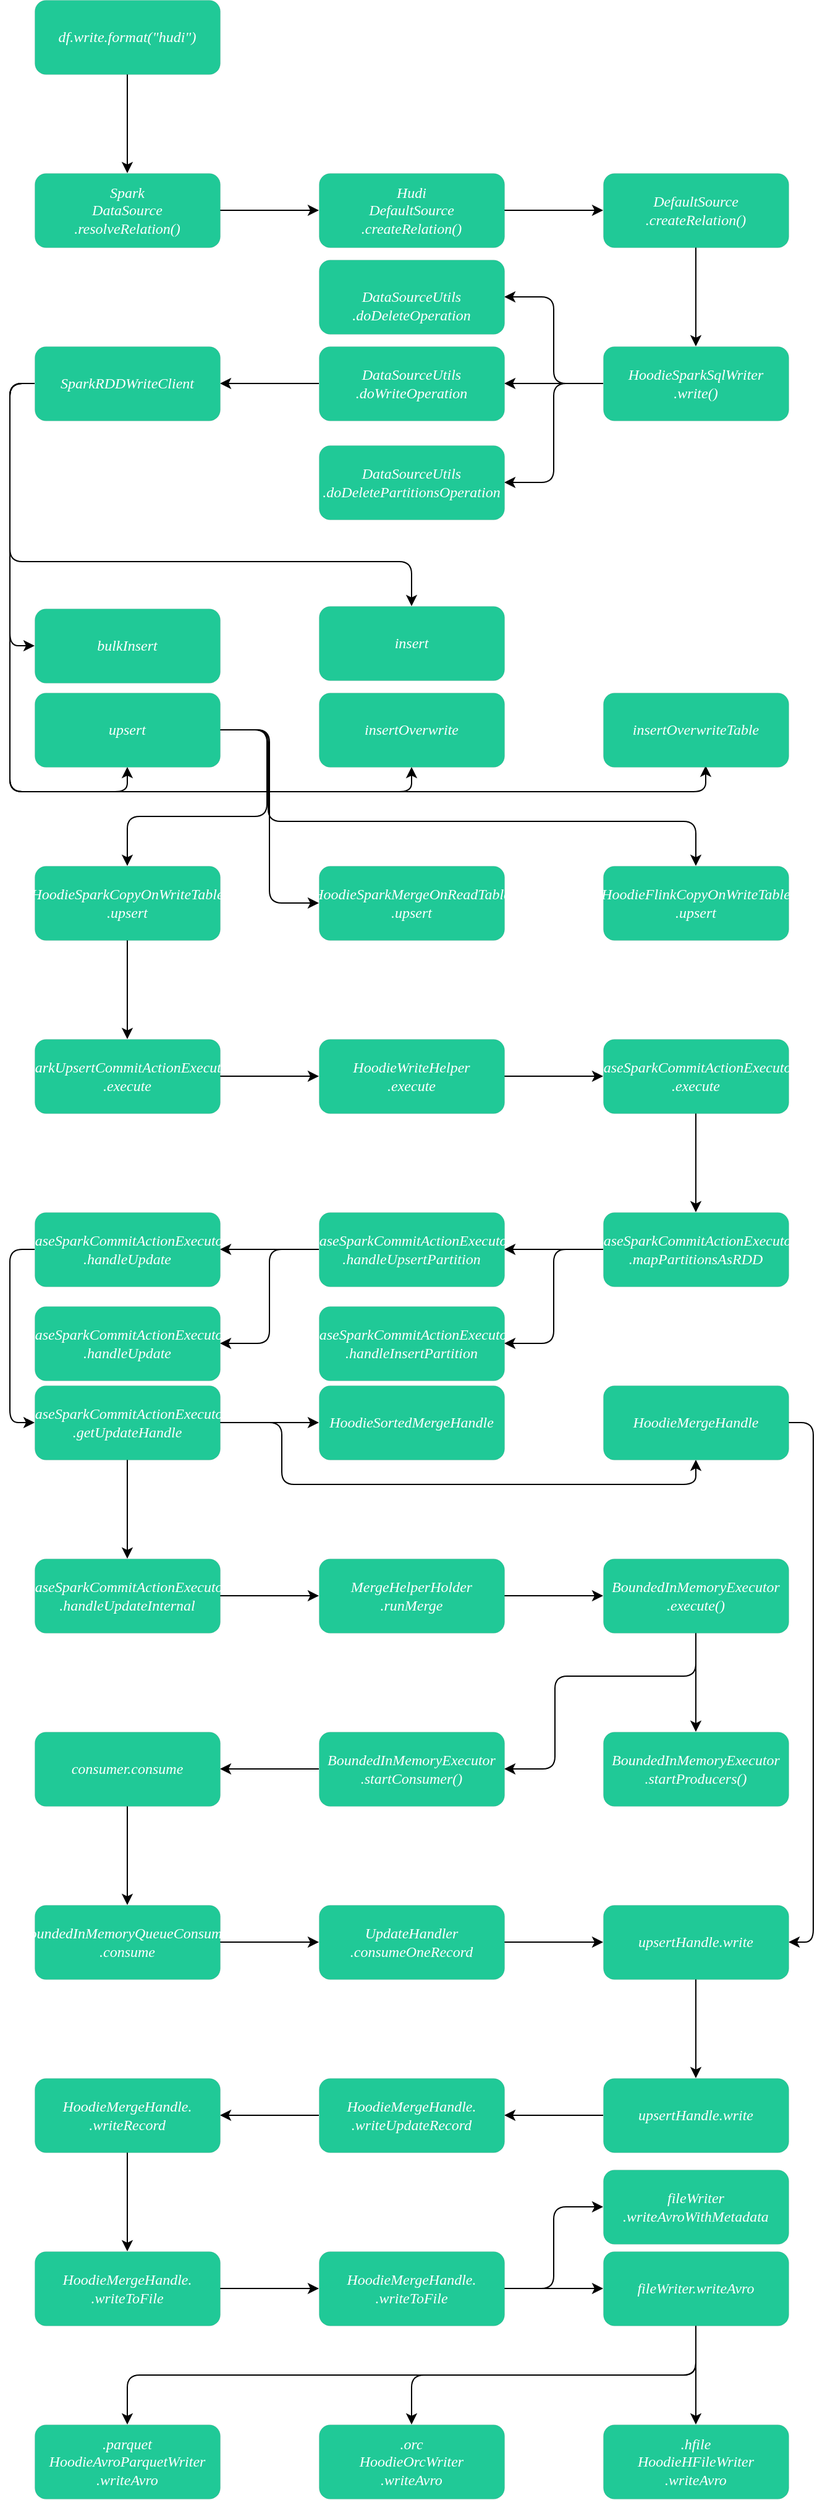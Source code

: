 <mxfile version="20.4.0" type="github">
  <diagram id="r_1KAD-j-phRz1HIpMgc" name="第 1 页">
    <mxGraphModel dx="1422" dy="1875" grid="0" gridSize="10" guides="1" tooltips="1" connect="1" arrows="1" fold="1" page="1" pageScale="1" pageWidth="827" pageHeight="1169" math="0" shadow="0">
      <root>
        <mxCell id="0" />
        <mxCell id="1" parent="0" />
        <mxCell id="S6ULCEjZMt_Agh5j2Gnt-5" value="" style="edgeStyle=orthogonalEdgeStyle;rounded=0;orthogonalLoop=1;jettySize=auto;html=1;fontFamily=Comic Sans MS;fontColor=#FFFFFF;" parent="1" source="S6ULCEjZMt_Agh5j2Gnt-1" target="S6ULCEjZMt_Agh5j2Gnt-4" edge="1">
          <mxGeometry relative="1" as="geometry" />
        </mxCell>
        <mxCell id="S6ULCEjZMt_Agh5j2Gnt-1" value="&lt;font face=&quot;Comic Sans MS&quot; color=&quot;#ffffff&quot;&gt;&lt;span style=&quot;&quot;&gt;Spark&lt;br&gt;DataSource&lt;br&gt;.resolveRelation()&lt;/span&gt;&lt;/font&gt;" style="rounded=1;whiteSpace=wrap;html=1;fillColor=#20C997;strokeWidth=0;align=center;horizontal=1;verticalAlign=middle;labelPosition=center;verticalLabelPosition=middle;fontStyle=2" parent="1" vertex="1">
          <mxGeometry x="180" y="-1020" width="150" height="60" as="geometry" />
        </mxCell>
        <mxCell id="S6ULCEjZMt_Agh5j2Gnt-7" value="" style="edgeStyle=orthogonalEdgeStyle;rounded=0;orthogonalLoop=1;jettySize=auto;html=1;fontFamily=Comic Sans MS;fontColor=#FFFFFF;" parent="1" source="S6ULCEjZMt_Agh5j2Gnt-4" target="S6ULCEjZMt_Agh5j2Gnt-6" edge="1">
          <mxGeometry relative="1" as="geometry" />
        </mxCell>
        <mxCell id="S6ULCEjZMt_Agh5j2Gnt-4" value="&lt;font face=&quot;Comic Sans MS&quot; color=&quot;#ffffff&quot;&gt;&lt;span style=&quot;&quot;&gt;Hudi&lt;br&gt;DefaultSource&lt;br&gt;.createRelation()&lt;/span&gt;&lt;/font&gt;" style="rounded=1;whiteSpace=wrap;html=1;fillColor=#20C997;strokeWidth=0;align=center;horizontal=1;verticalAlign=middle;labelPosition=center;verticalLabelPosition=middle;fontStyle=2" parent="1" vertex="1">
          <mxGeometry x="410" y="-1020" width="150" height="60" as="geometry" />
        </mxCell>
        <mxCell id="S6ULCEjZMt_Agh5j2Gnt-14" value="" style="edgeStyle=orthogonalEdgeStyle;rounded=0;orthogonalLoop=1;jettySize=auto;html=1;fontFamily=Comic Sans MS;fontColor=#FFFFFF;" parent="1" source="S6ULCEjZMt_Agh5j2Gnt-6" target="S6ULCEjZMt_Agh5j2Gnt-13" edge="1">
          <mxGeometry relative="1" as="geometry" />
        </mxCell>
        <mxCell id="S6ULCEjZMt_Agh5j2Gnt-6" value="&lt;font face=&quot;Comic Sans MS&quot; color=&quot;#ffffff&quot;&gt;&lt;span style=&quot;&quot;&gt;DefaultSource&lt;br&gt;.createRelation()&lt;/span&gt;&lt;/font&gt;" style="rounded=1;whiteSpace=wrap;html=1;fillColor=#20C997;strokeWidth=0;align=center;horizontal=1;verticalAlign=middle;labelPosition=center;verticalLabelPosition=middle;fontStyle=2" parent="1" vertex="1">
          <mxGeometry x="640" y="-1020" width="150" height="60" as="geometry" />
        </mxCell>
        <mxCell id="S6ULCEjZMt_Agh5j2Gnt-12" style="edgeStyle=orthogonalEdgeStyle;rounded=0;orthogonalLoop=1;jettySize=auto;html=1;exitX=0.5;exitY=1;exitDx=0;exitDy=0;fontFamily=Comic Sans MS;fontColor=#FFFFFF;" parent="1" source="S6ULCEjZMt_Agh5j2Gnt-10" target="S6ULCEjZMt_Agh5j2Gnt-1" edge="1">
          <mxGeometry relative="1" as="geometry" />
        </mxCell>
        <mxCell id="S6ULCEjZMt_Agh5j2Gnt-10" value="&lt;font face=&quot;Comic Sans MS&quot; color=&quot;#ffffff&quot;&gt;df.write.format(&quot;hudi&quot;)&lt;/font&gt;" style="rounded=1;whiteSpace=wrap;html=1;fillColor=#20C997;strokeWidth=0;align=center;horizontal=1;verticalAlign=middle;labelPosition=center;verticalLabelPosition=middle;fontStyle=2" parent="1" vertex="1">
          <mxGeometry x="180" y="-1160" width="150" height="60" as="geometry" />
        </mxCell>
        <mxCell id="S6ULCEjZMt_Agh5j2Gnt-16" value="" style="edgeStyle=orthogonalEdgeStyle;rounded=0;orthogonalLoop=1;jettySize=auto;html=1;fontFamily=Comic Sans MS;fontColor=#FFFFFF;" parent="1" source="S6ULCEjZMt_Agh5j2Gnt-13" target="S6ULCEjZMt_Agh5j2Gnt-15" edge="1">
          <mxGeometry relative="1" as="geometry" />
        </mxCell>
        <mxCell id="S6ULCEjZMt_Agh5j2Gnt-22" style="edgeStyle=orthogonalEdgeStyle;orthogonalLoop=1;jettySize=auto;html=1;exitX=0;exitY=0.5;exitDx=0;exitDy=0;entryX=1;entryY=0.5;entryDx=0;entryDy=0;fontFamily=Comic Sans MS;fontColor=#FFFFFF;rounded=1;" parent="1" source="S6ULCEjZMt_Agh5j2Gnt-13" target="S6ULCEjZMt_Agh5j2Gnt-19" edge="1">
          <mxGeometry relative="1" as="geometry" />
        </mxCell>
        <mxCell id="S6ULCEjZMt_Agh5j2Gnt-23" style="edgeStyle=orthogonalEdgeStyle;rounded=1;orthogonalLoop=1;jettySize=auto;html=1;exitX=0;exitY=0.5;exitDx=0;exitDy=0;entryX=1;entryY=0.5;entryDx=0;entryDy=0;fontFamily=Comic Sans MS;fontColor=#FFFFFF;" parent="1" source="S6ULCEjZMt_Agh5j2Gnt-13" target="S6ULCEjZMt_Agh5j2Gnt-21" edge="1">
          <mxGeometry relative="1" as="geometry" />
        </mxCell>
        <mxCell id="S6ULCEjZMt_Agh5j2Gnt-13" value="&lt;font face=&quot;Comic Sans MS&quot; color=&quot;#ffffff&quot;&gt;HoodieSparkSqlWriter&lt;br&gt;.write()&lt;/font&gt;" style="rounded=1;whiteSpace=wrap;html=1;fillColor=#20C997;strokeWidth=0;align=center;horizontal=1;verticalAlign=middle;labelPosition=center;verticalLabelPosition=middle;fontStyle=2" parent="1" vertex="1">
          <mxGeometry x="640" y="-880" width="150" height="60" as="geometry" />
        </mxCell>
        <mxCell id="S6ULCEjZMt_Agh5j2Gnt-18" value="" style="edgeStyle=orthogonalEdgeStyle;rounded=0;orthogonalLoop=1;jettySize=auto;html=1;fontFamily=Comic Sans MS;fontColor=#FFFFFF;" parent="1" source="S6ULCEjZMt_Agh5j2Gnt-15" target="S6ULCEjZMt_Agh5j2Gnt-17" edge="1">
          <mxGeometry relative="1" as="geometry" />
        </mxCell>
        <mxCell id="S6ULCEjZMt_Agh5j2Gnt-15" value="&lt;font face=&quot;Comic Sans MS&quot; color=&quot;#ffffff&quot;&gt;DataSourceUtils&lt;br&gt;.doWriteOperation&lt;/font&gt;" style="rounded=1;whiteSpace=wrap;html=1;fillColor=#20C997;strokeWidth=0;align=center;horizontal=1;verticalAlign=middle;labelPosition=center;verticalLabelPosition=middle;fontStyle=2" parent="1" vertex="1">
          <mxGeometry x="410" y="-880" width="150" height="60" as="geometry" />
        </mxCell>
        <mxCell id="S6ULCEjZMt_Agh5j2Gnt-38" style="edgeStyle=orthogonalEdgeStyle;rounded=1;orthogonalLoop=1;jettySize=auto;html=1;exitX=0;exitY=0.5;exitDx=0;exitDy=0;entryX=0.5;entryY=1;entryDx=0;entryDy=0;fontFamily=Comic Sans MS;fontColor=#FFFFFF;" parent="1" source="S6ULCEjZMt_Agh5j2Gnt-17" target="S6ULCEjZMt_Agh5j2Gnt-33" edge="1">
          <mxGeometry relative="1" as="geometry" />
        </mxCell>
        <mxCell id="S6ULCEjZMt_Agh5j2Gnt-44" style="edgeStyle=orthogonalEdgeStyle;rounded=1;orthogonalLoop=1;jettySize=auto;html=1;exitX=0;exitY=0.5;exitDx=0;exitDy=0;entryX=0.553;entryY=0.983;entryDx=0;entryDy=0;entryPerimeter=0;fontFamily=Comic Sans MS;fontColor=#FFFFFF;" parent="1" source="S6ULCEjZMt_Agh5j2Gnt-17" target="S6ULCEjZMt_Agh5j2Gnt-35" edge="1">
          <mxGeometry relative="1" as="geometry" />
        </mxCell>
        <mxCell id="S6ULCEjZMt_Agh5j2Gnt-45" style="edgeStyle=orthogonalEdgeStyle;rounded=1;orthogonalLoop=1;jettySize=auto;html=1;exitX=0;exitY=0.5;exitDx=0;exitDy=0;entryX=0.5;entryY=1;entryDx=0;entryDy=0;fontFamily=Comic Sans MS;fontColor=#FFFFFF;" parent="1" source="S6ULCEjZMt_Agh5j2Gnt-17" target="S6ULCEjZMt_Agh5j2Gnt-26" edge="1">
          <mxGeometry relative="1" as="geometry" />
        </mxCell>
        <mxCell id="S6ULCEjZMt_Agh5j2Gnt-46" style="edgeStyle=orthogonalEdgeStyle;rounded=1;orthogonalLoop=1;jettySize=auto;html=1;exitX=0;exitY=0.5;exitDx=0;exitDy=0;entryX=0;entryY=0.5;entryDx=0;entryDy=0;fontFamily=Comic Sans MS;fontColor=#FFFFFF;" parent="1" source="S6ULCEjZMt_Agh5j2Gnt-17" target="S6ULCEjZMt_Agh5j2Gnt-24" edge="1">
          <mxGeometry relative="1" as="geometry" />
        </mxCell>
        <mxCell id="S6ULCEjZMt_Agh5j2Gnt-48" style="edgeStyle=orthogonalEdgeStyle;rounded=1;orthogonalLoop=1;jettySize=auto;html=1;exitX=0;exitY=0.5;exitDx=0;exitDy=0;entryX=0.5;entryY=0;entryDx=0;entryDy=0;fontFamily=Comic Sans MS;fontColor=#FFFFFF;" parent="1" source="S6ULCEjZMt_Agh5j2Gnt-17" target="S6ULCEjZMt_Agh5j2Gnt-40" edge="1">
          <mxGeometry relative="1" as="geometry">
            <Array as="points">
              <mxPoint x="160" y="-850" />
              <mxPoint x="160" y="-706" />
              <mxPoint x="485" y="-706" />
            </Array>
          </mxGeometry>
        </mxCell>
        <mxCell id="S6ULCEjZMt_Agh5j2Gnt-17" value="&lt;font face=&quot;Comic Sans MS&quot; color=&quot;#ffffff&quot;&gt;SparkRDDWriteClient&lt;br&gt;&lt;/font&gt;" style="rounded=1;whiteSpace=wrap;html=1;fillColor=#20C997;strokeWidth=0;align=center;horizontal=1;verticalAlign=middle;labelPosition=center;verticalLabelPosition=middle;fontStyle=2" parent="1" vertex="1">
          <mxGeometry x="180" y="-880" width="150" height="60" as="geometry" />
        </mxCell>
        <mxCell id="S6ULCEjZMt_Agh5j2Gnt-19" value="&lt;font face=&quot;Comic Sans MS&quot; color=&quot;#ffffff&quot;&gt;DataSourceUtils&lt;br&gt;.doDeletePartitionsOperation&lt;/font&gt;" style="rounded=1;whiteSpace=wrap;html=1;fillColor=#20C997;strokeWidth=0;align=center;horizontal=1;verticalAlign=middle;labelPosition=center;verticalLabelPosition=middle;fontStyle=2" parent="1" vertex="1">
          <mxGeometry x="410" y="-800" width="150" height="60" as="geometry" />
        </mxCell>
        <mxCell id="S6ULCEjZMt_Agh5j2Gnt-21" value="&lt;font face=&quot;Comic Sans MS&quot; color=&quot;#ffffff&quot;&gt;&lt;br&gt;DataSourceUtils&lt;br&gt;.doDeleteOperation&lt;br&gt;&lt;/font&gt;" style="rounded=1;whiteSpace=wrap;html=1;fillColor=#20C997;strokeWidth=0;align=center;horizontal=1;verticalAlign=middle;labelPosition=center;verticalLabelPosition=middle;fontStyle=2" parent="1" vertex="1">
          <mxGeometry x="410" y="-950" width="150" height="60" as="geometry" />
        </mxCell>
        <mxCell id="S6ULCEjZMt_Agh5j2Gnt-24" value="&lt;font face=&quot;Comic Sans MS&quot; color=&quot;#ffffff&quot;&gt;bulkInsert&lt;/font&gt;" style="rounded=1;whiteSpace=wrap;html=1;fillColor=#20C997;strokeWidth=0;align=center;horizontal=1;verticalAlign=middle;labelPosition=center;verticalLabelPosition=middle;fontStyle=2" parent="1" vertex="1">
          <mxGeometry x="180" y="-668" width="150" height="60" as="geometry" />
        </mxCell>
        <mxCell id="S6ULCEjZMt_Agh5j2Gnt-51" style="edgeStyle=orthogonalEdgeStyle;rounded=1;orthogonalLoop=1;jettySize=auto;html=1;exitX=1;exitY=0.5;exitDx=0;exitDy=0;entryX=0.5;entryY=0;entryDx=0;entryDy=0;fontFamily=Comic Sans MS;fontColor=#FFFFFF;" parent="1" source="S6ULCEjZMt_Agh5j2Gnt-26" target="S6ULCEjZMt_Agh5j2Gnt-49" edge="1">
          <mxGeometry relative="1" as="geometry">
            <Array as="points">
              <mxPoint x="368" y="-570" />
              <mxPoint x="368" y="-500" />
              <mxPoint x="255" y="-500" />
            </Array>
          </mxGeometry>
        </mxCell>
        <mxCell id="S6ULCEjZMt_Agh5j2Gnt-54" style="edgeStyle=orthogonalEdgeStyle;rounded=1;orthogonalLoop=1;jettySize=auto;html=1;exitX=1;exitY=0.5;exitDx=0;exitDy=0;entryX=0;entryY=0.5;entryDx=0;entryDy=0;fontFamily=Comic Sans MS;fontColor=#FFFFFF;" parent="1" source="S6ULCEjZMt_Agh5j2Gnt-26" target="S6ULCEjZMt_Agh5j2Gnt-52" edge="1">
          <mxGeometry relative="1" as="geometry">
            <Array as="points">
              <mxPoint x="370" y="-570" />
              <mxPoint x="370" y="-430" />
            </Array>
          </mxGeometry>
        </mxCell>
        <mxCell id="S6ULCEjZMt_Agh5j2Gnt-57" style="orthogonalLoop=1;jettySize=auto;html=1;exitX=1;exitY=0.5;exitDx=0;exitDy=0;entryX=0.5;entryY=0;entryDx=0;entryDy=0;fontFamily=Comic Sans MS;fontColor=#FFFFFF;rounded=1;edgeStyle=orthogonalEdgeStyle;" parent="1" source="S6ULCEjZMt_Agh5j2Gnt-26" target="S6ULCEjZMt_Agh5j2Gnt-55" edge="1">
          <mxGeometry relative="1" as="geometry">
            <Array as="points">
              <mxPoint x="369" y="-570" />
              <mxPoint x="369" y="-496" />
              <mxPoint x="715" y="-496" />
            </Array>
          </mxGeometry>
        </mxCell>
        <mxCell id="S6ULCEjZMt_Agh5j2Gnt-26" value="&lt;font face=&quot;Comic Sans MS&quot; color=&quot;#ffffff&quot;&gt;upsert&lt;/font&gt;" style="rounded=1;whiteSpace=wrap;html=1;fillColor=#20C997;strokeWidth=0;align=center;horizontal=1;verticalAlign=middle;labelPosition=center;verticalLabelPosition=middle;fontStyle=2" parent="1" vertex="1">
          <mxGeometry x="180" y="-600" width="150" height="60" as="geometry" />
        </mxCell>
        <mxCell id="S6ULCEjZMt_Agh5j2Gnt-33" value="&lt;font face=&quot;Comic Sans MS&quot; color=&quot;#ffffff&quot;&gt;insertOverwrite&lt;/font&gt;" style="rounded=1;whiteSpace=wrap;html=1;fillColor=#20C997;strokeWidth=0;align=center;horizontal=1;verticalAlign=middle;labelPosition=center;verticalLabelPosition=middle;fontStyle=2" parent="1" vertex="1">
          <mxGeometry x="410" y="-600" width="150" height="60" as="geometry" />
        </mxCell>
        <mxCell id="S6ULCEjZMt_Agh5j2Gnt-35" value="&lt;font face=&quot;Comic Sans MS&quot; color=&quot;#ffffff&quot;&gt;insertOverwriteTable&lt;/font&gt;" style="rounded=1;whiteSpace=wrap;html=1;fillColor=#20C997;strokeWidth=0;align=center;horizontal=1;verticalAlign=middle;labelPosition=center;verticalLabelPosition=middle;fontStyle=2" parent="1" vertex="1">
          <mxGeometry x="640" y="-600" width="150" height="60" as="geometry" />
        </mxCell>
        <mxCell id="S6ULCEjZMt_Agh5j2Gnt-40" value="&lt;font face=&quot;Comic Sans MS&quot; color=&quot;#ffffff&quot;&gt;insert&lt;/font&gt;" style="rounded=1;whiteSpace=wrap;html=1;fillColor=#20C997;strokeWidth=0;align=center;horizontal=1;verticalAlign=middle;labelPosition=center;verticalLabelPosition=middle;fontStyle=2" parent="1" vertex="1">
          <mxGeometry x="410" y="-670" width="150" height="60" as="geometry" />
        </mxCell>
        <mxCell id="S6ULCEjZMt_Agh5j2Gnt-59" value="" style="edgeStyle=orthogonalEdgeStyle;rounded=1;orthogonalLoop=1;jettySize=auto;html=1;fontFamily=Comic Sans MS;fontColor=#FFFFFF;" parent="1" source="S6ULCEjZMt_Agh5j2Gnt-49" target="S6ULCEjZMt_Agh5j2Gnt-58" edge="1">
          <mxGeometry relative="1" as="geometry" />
        </mxCell>
        <mxCell id="S6ULCEjZMt_Agh5j2Gnt-49" value="&lt;font face=&quot;Comic Sans MS&quot; color=&quot;#ffffff&quot;&gt;HoodieSparkCopyOnWriteTable&lt;br&gt;.upsert&lt;/font&gt;" style="rounded=1;whiteSpace=wrap;html=1;fillColor=#20C997;strokeWidth=0;align=center;horizontal=1;verticalAlign=middle;labelPosition=center;verticalLabelPosition=middle;fontStyle=2" parent="1" vertex="1">
          <mxGeometry x="180" y="-460" width="150" height="60" as="geometry" />
        </mxCell>
        <mxCell id="S6ULCEjZMt_Agh5j2Gnt-52" value="&lt;font face=&quot;Comic Sans MS&quot; color=&quot;#ffffff&quot;&gt;HoodieSparkMergeOnReadTable&lt;br&gt;.upsert&lt;/font&gt;" style="rounded=1;whiteSpace=wrap;html=1;fillColor=#20C997;strokeWidth=0;align=center;horizontal=1;verticalAlign=middle;labelPosition=center;verticalLabelPosition=middle;fontStyle=2" parent="1" vertex="1">
          <mxGeometry x="410" y="-460" width="150" height="60" as="geometry" />
        </mxCell>
        <mxCell id="S6ULCEjZMt_Agh5j2Gnt-55" value="&lt;font face=&quot;Comic Sans MS&quot; color=&quot;#ffffff&quot;&gt;HoodieFlinkCopyOnWriteTable&lt;br&gt;.upsert&lt;/font&gt;" style="rounded=1;whiteSpace=wrap;html=1;fillColor=#20C997;strokeWidth=0;align=center;horizontal=1;verticalAlign=middle;labelPosition=center;verticalLabelPosition=middle;fontStyle=2" parent="1" vertex="1">
          <mxGeometry x="640" y="-460" width="150" height="60" as="geometry" />
        </mxCell>
        <mxCell id="S6ULCEjZMt_Agh5j2Gnt-61" value="" style="edgeStyle=orthogonalEdgeStyle;rounded=1;orthogonalLoop=1;jettySize=auto;html=1;fontFamily=Comic Sans MS;fontColor=#FFFFFF;" parent="1" source="S6ULCEjZMt_Agh5j2Gnt-58" target="S6ULCEjZMt_Agh5j2Gnt-60" edge="1">
          <mxGeometry relative="1" as="geometry" />
        </mxCell>
        <mxCell id="S6ULCEjZMt_Agh5j2Gnt-58" value="&lt;font face=&quot;Comic Sans MS&quot; color=&quot;#ffffff&quot;&gt;SparkUpsertCommitActionExecutor&lt;br&gt;.execute&lt;/font&gt;" style="rounded=1;whiteSpace=wrap;html=1;fillColor=#20C997;strokeWidth=0;align=center;horizontal=1;verticalAlign=middle;labelPosition=center;verticalLabelPosition=middle;fontStyle=2" parent="1" vertex="1">
          <mxGeometry x="180" y="-320" width="150" height="60" as="geometry" />
        </mxCell>
        <mxCell id="S6ULCEjZMt_Agh5j2Gnt-63" value="" style="edgeStyle=orthogonalEdgeStyle;rounded=1;orthogonalLoop=1;jettySize=auto;html=1;fontFamily=Comic Sans MS;fontColor=#FFFFFF;" parent="1" source="S6ULCEjZMt_Agh5j2Gnt-60" target="S6ULCEjZMt_Agh5j2Gnt-62" edge="1">
          <mxGeometry relative="1" as="geometry" />
        </mxCell>
        <mxCell id="S6ULCEjZMt_Agh5j2Gnt-60" value="&lt;font face=&quot;Comic Sans MS&quot; color=&quot;#ffffff&quot;&gt;HoodieWriteHelper&lt;br&gt;.execute&lt;/font&gt;" style="rounded=1;whiteSpace=wrap;html=1;fillColor=#20C997;strokeWidth=0;align=center;horizontal=1;verticalAlign=middle;labelPosition=center;verticalLabelPosition=middle;fontStyle=2" parent="1" vertex="1">
          <mxGeometry x="410" y="-320" width="150" height="60" as="geometry" />
        </mxCell>
        <mxCell id="S6ULCEjZMt_Agh5j2Gnt-65" value="" style="edgeStyle=orthogonalEdgeStyle;rounded=1;orthogonalLoop=1;jettySize=auto;html=1;fontFamily=Comic Sans MS;fontColor=#FFFFFF;" parent="1" source="S6ULCEjZMt_Agh5j2Gnt-62" target="S6ULCEjZMt_Agh5j2Gnt-64" edge="1">
          <mxGeometry relative="1" as="geometry" />
        </mxCell>
        <mxCell id="S6ULCEjZMt_Agh5j2Gnt-62" value="&lt;font face=&quot;Comic Sans MS&quot; color=&quot;#ffffff&quot;&gt;BaseSparkCommitActionExecutor&lt;br&gt;.execute&lt;/font&gt;" style="rounded=1;whiteSpace=wrap;html=1;fillColor=#20C997;strokeWidth=0;align=center;horizontal=1;verticalAlign=middle;labelPosition=center;verticalLabelPosition=middle;fontStyle=2" parent="1" vertex="1">
          <mxGeometry x="640" y="-320" width="150" height="60" as="geometry" />
        </mxCell>
        <mxCell id="S6ULCEjZMt_Agh5j2Gnt-67" value="" style="edgeStyle=orthogonalEdgeStyle;rounded=1;orthogonalLoop=1;jettySize=auto;html=1;fontFamily=Comic Sans MS;fontColor=#FFFFFF;" parent="1" source="S6ULCEjZMt_Agh5j2Gnt-64" target="S6ULCEjZMt_Agh5j2Gnt-66" edge="1">
          <mxGeometry relative="1" as="geometry" />
        </mxCell>
        <mxCell id="S6ULCEjZMt_Agh5j2Gnt-70" style="edgeStyle=orthogonalEdgeStyle;rounded=1;orthogonalLoop=1;jettySize=auto;html=1;exitX=0;exitY=0.5;exitDx=0;exitDy=0;entryX=1;entryY=0.5;entryDx=0;entryDy=0;fontFamily=Comic Sans MS;fontColor=#FFFFFF;" parent="1" source="S6ULCEjZMt_Agh5j2Gnt-64" target="S6ULCEjZMt_Agh5j2Gnt-68" edge="1">
          <mxGeometry relative="1" as="geometry" />
        </mxCell>
        <mxCell id="S6ULCEjZMt_Agh5j2Gnt-64" value="&lt;font face=&quot;Comic Sans MS&quot; color=&quot;#ffffff&quot;&gt;BaseSparkCommitActionExecutor&lt;br&gt;.mapPartitionsAsRDD&lt;/font&gt;" style="rounded=1;whiteSpace=wrap;html=1;fillColor=#20C997;strokeWidth=0;align=center;horizontal=1;verticalAlign=middle;labelPosition=center;verticalLabelPosition=middle;fontStyle=2" parent="1" vertex="1">
          <mxGeometry x="640" y="-180" width="150" height="60" as="geometry" />
        </mxCell>
        <mxCell id="S6ULCEjZMt_Agh5j2Gnt-72" value="" style="edgeStyle=orthogonalEdgeStyle;rounded=1;orthogonalLoop=1;jettySize=auto;html=1;fontFamily=Comic Sans MS;fontColor=#FFFFFF;" parent="1" source="S6ULCEjZMt_Agh5j2Gnt-66" target="S6ULCEjZMt_Agh5j2Gnt-71" edge="1">
          <mxGeometry relative="1" as="geometry" />
        </mxCell>
        <mxCell id="S6ULCEjZMt_Agh5j2Gnt-75" style="edgeStyle=orthogonalEdgeStyle;rounded=1;orthogonalLoop=1;jettySize=auto;html=1;exitX=0;exitY=0.5;exitDx=0;exitDy=0;entryX=1;entryY=0.5;entryDx=0;entryDy=0;fontFamily=Comic Sans MS;fontColor=#FFFFFF;" parent="1" source="S6ULCEjZMt_Agh5j2Gnt-66" target="S6ULCEjZMt_Agh5j2Gnt-73" edge="1">
          <mxGeometry relative="1" as="geometry" />
        </mxCell>
        <mxCell id="S6ULCEjZMt_Agh5j2Gnt-66" value="&lt;font face=&quot;Comic Sans MS&quot; color=&quot;#ffffff&quot;&gt;BaseSparkCommitActionExecutor&lt;br&gt;.handleUpsertPartition&lt;/font&gt;" style="rounded=1;whiteSpace=wrap;html=1;fillColor=#20C997;strokeWidth=0;align=center;horizontal=1;verticalAlign=middle;labelPosition=center;verticalLabelPosition=middle;fontStyle=2" parent="1" vertex="1">
          <mxGeometry x="410" y="-180" width="150" height="60" as="geometry" />
        </mxCell>
        <mxCell id="S6ULCEjZMt_Agh5j2Gnt-68" value="&lt;font face=&quot;Comic Sans MS&quot; color=&quot;#ffffff&quot;&gt;BaseSparkCommitActionExecutor&lt;br&gt;.handleInsertPartition&lt;/font&gt;" style="rounded=1;whiteSpace=wrap;html=1;fillColor=#20C997;strokeWidth=0;align=center;horizontal=1;verticalAlign=middle;labelPosition=center;verticalLabelPosition=middle;fontStyle=2" parent="1" vertex="1">
          <mxGeometry x="410" y="-104" width="150" height="60" as="geometry" />
        </mxCell>
        <mxCell id="S6ULCEjZMt_Agh5j2Gnt-78" style="edgeStyle=orthogonalEdgeStyle;rounded=1;orthogonalLoop=1;jettySize=auto;html=1;exitX=0;exitY=0.5;exitDx=0;exitDy=0;entryX=0;entryY=0.5;entryDx=0;entryDy=0;fontFamily=Comic Sans MS;fontColor=#FFFFFF;" parent="1" source="S6ULCEjZMt_Agh5j2Gnt-71" target="S6ULCEjZMt_Agh5j2Gnt-76" edge="1">
          <mxGeometry relative="1" as="geometry" />
        </mxCell>
        <mxCell id="S6ULCEjZMt_Agh5j2Gnt-71" value="&lt;font face=&quot;Comic Sans MS&quot; color=&quot;#ffffff&quot;&gt;BaseSparkCommitActionExecutor&lt;br&gt;.handleUpdate&lt;/font&gt;" style="rounded=1;whiteSpace=wrap;html=1;fillColor=#20C997;strokeWidth=0;align=center;horizontal=1;verticalAlign=middle;labelPosition=center;verticalLabelPosition=middle;fontStyle=2" parent="1" vertex="1">
          <mxGeometry x="180" y="-180" width="150" height="60" as="geometry" />
        </mxCell>
        <mxCell id="S6ULCEjZMt_Agh5j2Gnt-73" value="&lt;font face=&quot;Comic Sans MS&quot; color=&quot;#ffffff&quot;&gt;BaseSparkCommitActionExecutor&lt;br&gt;.handleUpdate&lt;/font&gt;" style="rounded=1;whiteSpace=wrap;html=1;fillColor=#20C997;strokeWidth=0;align=center;horizontal=1;verticalAlign=middle;labelPosition=center;verticalLabelPosition=middle;fontStyle=2" parent="1" vertex="1">
          <mxGeometry x="180" y="-104" width="150" height="60" as="geometry" />
        </mxCell>
        <mxCell id="S6ULCEjZMt_Agh5j2Gnt-80" value="" style="edgeStyle=orthogonalEdgeStyle;rounded=1;orthogonalLoop=1;jettySize=auto;html=1;fontFamily=Comic Sans MS;fontColor=#FFFFFF;" parent="1" source="S6ULCEjZMt_Agh5j2Gnt-76" target="S6ULCEjZMt_Agh5j2Gnt-79" edge="1">
          <mxGeometry relative="1" as="geometry" />
        </mxCell>
        <mxCell id="S6ULCEjZMt_Agh5j2Gnt-84" value="" style="edgeStyle=orthogonalEdgeStyle;rounded=1;orthogonalLoop=1;jettySize=auto;html=1;fontFamily=Comic Sans MS;fontColor=#FFFFFF;" parent="1" source="S6ULCEjZMt_Agh5j2Gnt-76" target="S6ULCEjZMt_Agh5j2Gnt-83" edge="1">
          <mxGeometry relative="1" as="geometry" />
        </mxCell>
        <mxCell id="S6ULCEjZMt_Agh5j2Gnt-89" style="edgeStyle=orthogonalEdgeStyle;rounded=1;orthogonalLoop=1;jettySize=auto;html=1;exitX=1;exitY=0.5;exitDx=0;exitDy=0;entryX=0.5;entryY=1;entryDx=0;entryDy=0;fontFamily=Comic Sans MS;fontColor=#FFFFFF;" parent="1" source="S6ULCEjZMt_Agh5j2Gnt-76" target="S6ULCEjZMt_Agh5j2Gnt-85" edge="1">
          <mxGeometry relative="1" as="geometry">
            <Array as="points">
              <mxPoint x="380" y="-10" />
              <mxPoint x="380" y="40" />
              <mxPoint x="715" y="40" />
            </Array>
          </mxGeometry>
        </mxCell>
        <mxCell id="S6ULCEjZMt_Agh5j2Gnt-76" value="&lt;font face=&quot;Comic Sans MS&quot; color=&quot;#ffffff&quot;&gt;BaseSparkCommitActionExecutor&lt;br&gt;.getUpdateHandle&lt;/font&gt;" style="rounded=1;whiteSpace=wrap;html=1;fillColor=#20C997;strokeWidth=0;align=center;horizontal=1;verticalAlign=middle;labelPosition=center;verticalLabelPosition=middle;fontStyle=2" parent="1" vertex="1">
          <mxGeometry x="180" y="-40" width="150" height="60" as="geometry" />
        </mxCell>
        <mxCell id="S6ULCEjZMt_Agh5j2Gnt-82" value="" style="edgeStyle=orthogonalEdgeStyle;rounded=1;orthogonalLoop=1;jettySize=auto;html=1;fontFamily=Comic Sans MS;fontColor=#FFFFFF;" parent="1" source="S6ULCEjZMt_Agh5j2Gnt-79" target="S6ULCEjZMt_Agh5j2Gnt-81" edge="1">
          <mxGeometry relative="1" as="geometry" />
        </mxCell>
        <mxCell id="S6ULCEjZMt_Agh5j2Gnt-79" value="&lt;font face=&quot;Comic Sans MS&quot; color=&quot;#ffffff&quot;&gt;BaseSparkCommitActionExecutor&lt;br&gt;.handleUpdateInternal&lt;/font&gt;" style="rounded=1;whiteSpace=wrap;html=1;fillColor=#20C997;strokeWidth=0;align=center;horizontal=1;verticalAlign=middle;labelPosition=center;verticalLabelPosition=middle;fontStyle=2" parent="1" vertex="1">
          <mxGeometry x="180" y="100" width="150" height="60" as="geometry" />
        </mxCell>
        <mxCell id="S6ULCEjZMt_Agh5j2Gnt-91" value="" style="edgeStyle=orthogonalEdgeStyle;rounded=1;orthogonalLoop=1;jettySize=auto;html=1;fontFamily=Comic Sans MS;fontColor=#FFFFFF;" parent="1" source="S6ULCEjZMt_Agh5j2Gnt-81" target="S6ULCEjZMt_Agh5j2Gnt-90" edge="1">
          <mxGeometry relative="1" as="geometry" />
        </mxCell>
        <mxCell id="S6ULCEjZMt_Agh5j2Gnt-81" value="&lt;font face=&quot;Comic Sans MS&quot; color=&quot;#ffffff&quot;&gt;MergeHelperHolder&lt;br&gt;.runMerge&lt;/font&gt;" style="rounded=1;whiteSpace=wrap;html=1;fillColor=#20C997;strokeWidth=0;align=center;horizontal=1;verticalAlign=middle;labelPosition=center;verticalLabelPosition=middle;fontStyle=2" parent="1" vertex="1">
          <mxGeometry x="410" y="100" width="150" height="60" as="geometry" />
        </mxCell>
        <mxCell id="S6ULCEjZMt_Agh5j2Gnt-83" value="&lt;font face=&quot;Comic Sans MS&quot; color=&quot;#ffffff&quot;&gt;HoodieSortedMergeHandle&lt;/font&gt;" style="rounded=1;whiteSpace=wrap;html=1;fillColor=#20C997;strokeWidth=0;align=center;horizontal=1;verticalAlign=middle;labelPosition=center;verticalLabelPosition=middle;fontStyle=2" parent="1" vertex="1">
          <mxGeometry x="410" y="-40" width="150" height="60" as="geometry" />
        </mxCell>
        <mxCell id="mVQr-RK8QnGpjl5GigDb-14" style="edgeStyle=orthogonalEdgeStyle;rounded=1;orthogonalLoop=1;jettySize=auto;html=1;exitX=1;exitY=0.5;exitDx=0;exitDy=0;entryX=1;entryY=0.5;entryDx=0;entryDy=0;" edge="1" parent="1" source="S6ULCEjZMt_Agh5j2Gnt-85" target="mVQr-RK8QnGpjl5GigDb-12">
          <mxGeometry relative="1" as="geometry" />
        </mxCell>
        <mxCell id="S6ULCEjZMt_Agh5j2Gnt-85" value="&lt;font face=&quot;Comic Sans MS&quot; color=&quot;#ffffff&quot;&gt;HoodieMergeHandle&lt;/font&gt;" style="rounded=1;whiteSpace=wrap;html=1;fillColor=#20C997;strokeWidth=0;align=center;horizontal=1;verticalAlign=middle;labelPosition=center;verticalLabelPosition=middle;fontStyle=2" parent="1" vertex="1">
          <mxGeometry x="640" y="-40" width="150" height="60" as="geometry" />
        </mxCell>
        <mxCell id="mVQr-RK8QnGpjl5GigDb-2" value="" style="edgeStyle=orthogonalEdgeStyle;rounded=0;orthogonalLoop=1;jettySize=auto;html=1;" edge="1" parent="1" source="S6ULCEjZMt_Agh5j2Gnt-90" target="mVQr-RK8QnGpjl5GigDb-1">
          <mxGeometry relative="1" as="geometry" />
        </mxCell>
        <mxCell id="mVQr-RK8QnGpjl5GigDb-5" style="edgeStyle=orthogonalEdgeStyle;rounded=1;orthogonalLoop=1;jettySize=auto;html=1;exitX=0.5;exitY=1;exitDx=0;exitDy=0;entryX=1;entryY=0.5;entryDx=0;entryDy=0;" edge="1" parent="1" source="S6ULCEjZMt_Agh5j2Gnt-90" target="mVQr-RK8QnGpjl5GigDb-3">
          <mxGeometry relative="1" as="geometry">
            <Array as="points">
              <mxPoint x="715" y="195" />
              <mxPoint x="601" y="195" />
              <mxPoint x="601" y="270" />
            </Array>
          </mxGeometry>
        </mxCell>
        <mxCell id="S6ULCEjZMt_Agh5j2Gnt-90" value="&lt;font face=&quot;Comic Sans MS&quot; color=&quot;#ffffff&quot;&gt;BoundedInMemoryExecutor&lt;br&gt;.execute()&lt;/font&gt;" style="rounded=1;whiteSpace=wrap;html=1;fillColor=#20C997;strokeWidth=0;align=center;horizontal=1;verticalAlign=middle;labelPosition=center;verticalLabelPosition=middle;fontStyle=2" parent="1" vertex="1">
          <mxGeometry x="640" y="100" width="150" height="60" as="geometry" />
        </mxCell>
        <mxCell id="mVQr-RK8QnGpjl5GigDb-1" value="&lt;font face=&quot;Comic Sans MS&quot; color=&quot;#ffffff&quot;&gt;BoundedInMemoryExecutor&lt;br&gt;.startProducers()&lt;/font&gt;" style="rounded=1;whiteSpace=wrap;html=1;fillColor=#20C997;strokeWidth=0;align=center;horizontal=1;verticalAlign=middle;labelPosition=center;verticalLabelPosition=middle;fontStyle=2" vertex="1" parent="1">
          <mxGeometry x="640" y="240" width="150" height="60" as="geometry" />
        </mxCell>
        <mxCell id="mVQr-RK8QnGpjl5GigDb-7" value="" style="edgeStyle=orthogonalEdgeStyle;rounded=1;orthogonalLoop=1;jettySize=auto;html=1;" edge="1" parent="1" source="mVQr-RK8QnGpjl5GigDb-3" target="mVQr-RK8QnGpjl5GigDb-6">
          <mxGeometry relative="1" as="geometry" />
        </mxCell>
        <mxCell id="mVQr-RK8QnGpjl5GigDb-3" value="&lt;font face=&quot;Comic Sans MS&quot; color=&quot;#ffffff&quot;&gt;BoundedInMemoryExecutor&lt;br&gt;.startConsumer()&lt;/font&gt;" style="rounded=1;whiteSpace=wrap;html=1;fillColor=#20C997;strokeWidth=0;align=center;horizontal=1;verticalAlign=middle;labelPosition=center;verticalLabelPosition=middle;fontStyle=2" vertex="1" parent="1">
          <mxGeometry x="410" y="240" width="150" height="60" as="geometry" />
        </mxCell>
        <mxCell id="mVQr-RK8QnGpjl5GigDb-9" value="" style="edgeStyle=orthogonalEdgeStyle;rounded=1;orthogonalLoop=1;jettySize=auto;html=1;" edge="1" parent="1" source="mVQr-RK8QnGpjl5GigDb-6" target="mVQr-RK8QnGpjl5GigDb-8">
          <mxGeometry relative="1" as="geometry" />
        </mxCell>
        <mxCell id="mVQr-RK8QnGpjl5GigDb-6" value="&lt;font face=&quot;Comic Sans MS&quot; color=&quot;#ffffff&quot;&gt;consumer.consume&lt;/font&gt;" style="rounded=1;whiteSpace=wrap;html=1;fillColor=#20C997;strokeWidth=0;align=center;horizontal=1;verticalAlign=middle;labelPosition=center;verticalLabelPosition=middle;fontStyle=2" vertex="1" parent="1">
          <mxGeometry x="180" y="240" width="150" height="60" as="geometry" />
        </mxCell>
        <mxCell id="mVQr-RK8QnGpjl5GigDb-11" value="" style="edgeStyle=orthogonalEdgeStyle;rounded=1;orthogonalLoop=1;jettySize=auto;html=1;" edge="1" parent="1" source="mVQr-RK8QnGpjl5GigDb-8" target="mVQr-RK8QnGpjl5GigDb-10">
          <mxGeometry relative="1" as="geometry" />
        </mxCell>
        <mxCell id="mVQr-RK8QnGpjl5GigDb-8" value="&lt;font face=&quot;Comic Sans MS&quot; color=&quot;#ffffff&quot;&gt;BoundedInMemoryQueueConsumer&lt;br&gt;.consume&lt;/font&gt;" style="rounded=1;whiteSpace=wrap;html=1;fillColor=#20C997;strokeWidth=0;align=center;horizontal=1;verticalAlign=middle;labelPosition=center;verticalLabelPosition=middle;fontStyle=2" vertex="1" parent="1">
          <mxGeometry x="180" y="380" width="150" height="60" as="geometry" />
        </mxCell>
        <mxCell id="mVQr-RK8QnGpjl5GigDb-13" value="" style="edgeStyle=orthogonalEdgeStyle;rounded=1;orthogonalLoop=1;jettySize=auto;html=1;" edge="1" parent="1" source="mVQr-RK8QnGpjl5GigDb-10" target="mVQr-RK8QnGpjl5GigDb-12">
          <mxGeometry relative="1" as="geometry" />
        </mxCell>
        <mxCell id="mVQr-RK8QnGpjl5GigDb-10" value="&lt;font face=&quot;Comic Sans MS&quot; color=&quot;#ffffff&quot;&gt;UpdateHandler&lt;br&gt;.consumeOneRecord&lt;/font&gt;" style="rounded=1;whiteSpace=wrap;html=1;fillColor=#20C997;strokeWidth=0;align=center;horizontal=1;verticalAlign=middle;labelPosition=center;verticalLabelPosition=middle;fontStyle=2" vertex="1" parent="1">
          <mxGeometry x="410" y="380" width="150" height="60" as="geometry" />
        </mxCell>
        <mxCell id="mVQr-RK8QnGpjl5GigDb-16" value="" style="edgeStyle=orthogonalEdgeStyle;rounded=1;orthogonalLoop=1;jettySize=auto;html=1;" edge="1" parent="1" source="mVQr-RK8QnGpjl5GigDb-12" target="mVQr-RK8QnGpjl5GigDb-15">
          <mxGeometry relative="1" as="geometry" />
        </mxCell>
        <mxCell id="mVQr-RK8QnGpjl5GigDb-12" value="&lt;font face=&quot;Comic Sans MS&quot; color=&quot;#ffffff&quot;&gt;upsertHandle.write&lt;/font&gt;" style="rounded=1;whiteSpace=wrap;html=1;fillColor=#20C997;strokeWidth=0;align=center;horizontal=1;verticalAlign=middle;labelPosition=center;verticalLabelPosition=middle;fontStyle=2" vertex="1" parent="1">
          <mxGeometry x="640" y="380" width="150" height="60" as="geometry" />
        </mxCell>
        <mxCell id="mVQr-RK8QnGpjl5GigDb-18" value="" style="edgeStyle=orthogonalEdgeStyle;rounded=1;orthogonalLoop=1;jettySize=auto;html=1;" edge="1" parent="1" source="mVQr-RK8QnGpjl5GigDb-15" target="mVQr-RK8QnGpjl5GigDb-17">
          <mxGeometry relative="1" as="geometry" />
        </mxCell>
        <mxCell id="mVQr-RK8QnGpjl5GigDb-15" value="&lt;font face=&quot;Comic Sans MS&quot; color=&quot;#ffffff&quot;&gt;upsertHandle.write&lt;/font&gt;" style="rounded=1;whiteSpace=wrap;html=1;fillColor=#20C997;strokeWidth=0;align=center;horizontal=1;verticalAlign=middle;labelPosition=center;verticalLabelPosition=middle;fontStyle=2" vertex="1" parent="1">
          <mxGeometry x="640" y="520" width="150" height="60" as="geometry" />
        </mxCell>
        <mxCell id="mVQr-RK8QnGpjl5GigDb-20" value="" style="edgeStyle=orthogonalEdgeStyle;rounded=1;orthogonalLoop=1;jettySize=auto;html=1;" edge="1" parent="1" source="mVQr-RK8QnGpjl5GigDb-17" target="mVQr-RK8QnGpjl5GigDb-19">
          <mxGeometry relative="1" as="geometry" />
        </mxCell>
        <mxCell id="mVQr-RK8QnGpjl5GigDb-17" value="&lt;span style=&quot;color: rgb(255, 255, 255); font-family: &amp;quot;Comic Sans MS&amp;quot;;&quot;&gt;HoodieMergeHandle.&lt;br&gt;&lt;/span&gt;&lt;font face=&quot;Comic Sans MS&quot; color=&quot;#ffffff&quot;&gt;.writeUpdateRecord&lt;/font&gt;" style="rounded=1;whiteSpace=wrap;html=1;fillColor=#20C997;strokeWidth=0;align=center;horizontal=1;verticalAlign=middle;labelPosition=center;verticalLabelPosition=middle;fontStyle=2" vertex="1" parent="1">
          <mxGeometry x="410" y="520" width="150" height="60" as="geometry" />
        </mxCell>
        <mxCell id="mVQr-RK8QnGpjl5GigDb-22" value="" style="edgeStyle=orthogonalEdgeStyle;rounded=1;orthogonalLoop=1;jettySize=auto;html=1;" edge="1" parent="1" source="mVQr-RK8QnGpjl5GigDb-19" target="mVQr-RK8QnGpjl5GigDb-21">
          <mxGeometry relative="1" as="geometry" />
        </mxCell>
        <mxCell id="mVQr-RK8QnGpjl5GigDb-19" value="&lt;span style=&quot;color: rgb(255, 255, 255); font-family: &amp;quot;Comic Sans MS&amp;quot;;&quot;&gt;HoodieMergeHandle.&lt;br&gt;&lt;/span&gt;&lt;font face=&quot;Comic Sans MS&quot; color=&quot;#ffffff&quot;&gt;.writeRecord&lt;/font&gt;" style="rounded=1;whiteSpace=wrap;html=1;fillColor=#20C997;strokeWidth=0;align=center;horizontal=1;verticalAlign=middle;labelPosition=center;verticalLabelPosition=middle;fontStyle=2" vertex="1" parent="1">
          <mxGeometry x="180" y="520" width="150" height="60" as="geometry" />
        </mxCell>
        <mxCell id="mVQr-RK8QnGpjl5GigDb-24" value="" style="edgeStyle=orthogonalEdgeStyle;rounded=1;orthogonalLoop=1;jettySize=auto;html=1;" edge="1" parent="1" source="mVQr-RK8QnGpjl5GigDb-21" target="mVQr-RK8QnGpjl5GigDb-23">
          <mxGeometry relative="1" as="geometry" />
        </mxCell>
        <mxCell id="mVQr-RK8QnGpjl5GigDb-21" value="&lt;span style=&quot;color: rgb(255, 255, 255); font-family: &amp;quot;Comic Sans MS&amp;quot;;&quot;&gt;HoodieMergeHandle.&lt;br&gt;&lt;/span&gt;&lt;font face=&quot;Comic Sans MS&quot; color=&quot;#ffffff&quot;&gt;.writeToFile&lt;/font&gt;" style="rounded=1;whiteSpace=wrap;html=1;fillColor=#20C997;strokeWidth=0;align=center;horizontal=1;verticalAlign=middle;labelPosition=center;verticalLabelPosition=middle;fontStyle=2" vertex="1" parent="1">
          <mxGeometry x="180" y="660" width="150" height="60" as="geometry" />
        </mxCell>
        <mxCell id="mVQr-RK8QnGpjl5GigDb-26" value="" style="edgeStyle=orthogonalEdgeStyle;rounded=1;orthogonalLoop=1;jettySize=auto;html=1;" edge="1" parent="1" source="mVQr-RK8QnGpjl5GigDb-23" target="mVQr-RK8QnGpjl5GigDb-25">
          <mxGeometry relative="1" as="geometry" />
        </mxCell>
        <mxCell id="mVQr-RK8QnGpjl5GigDb-28" style="edgeStyle=orthogonalEdgeStyle;rounded=1;orthogonalLoop=1;jettySize=auto;html=1;exitX=1;exitY=0.5;exitDx=0;exitDy=0;entryX=0;entryY=0.5;entryDx=0;entryDy=0;" edge="1" parent="1" source="mVQr-RK8QnGpjl5GigDb-23" target="mVQr-RK8QnGpjl5GigDb-27">
          <mxGeometry relative="1" as="geometry" />
        </mxCell>
        <mxCell id="mVQr-RK8QnGpjl5GigDb-23" value="&lt;span style=&quot;color: rgb(255, 255, 255); font-family: &amp;quot;Comic Sans MS&amp;quot;;&quot;&gt;HoodieMergeHandle.&lt;br&gt;&lt;/span&gt;&lt;font face=&quot;Comic Sans MS&quot; color=&quot;#ffffff&quot;&gt;.writeToFile&lt;/font&gt;" style="rounded=1;whiteSpace=wrap;html=1;fillColor=#20C997;strokeWidth=0;align=center;horizontal=1;verticalAlign=middle;labelPosition=center;verticalLabelPosition=middle;fontStyle=2" vertex="1" parent="1">
          <mxGeometry x="410" y="660" width="150" height="60" as="geometry" />
        </mxCell>
        <mxCell id="mVQr-RK8QnGpjl5GigDb-30" value="" style="edgeStyle=orthogonalEdgeStyle;rounded=1;orthogonalLoop=1;jettySize=auto;html=1;" edge="1" parent="1" source="mVQr-RK8QnGpjl5GigDb-25" target="mVQr-RK8QnGpjl5GigDb-29">
          <mxGeometry relative="1" as="geometry" />
        </mxCell>
        <mxCell id="mVQr-RK8QnGpjl5GigDb-35" style="edgeStyle=orthogonalEdgeStyle;rounded=1;orthogonalLoop=1;jettySize=auto;html=1;exitX=0.5;exitY=1;exitDx=0;exitDy=0;entryX=0.5;entryY=0;entryDx=0;entryDy=0;" edge="1" parent="1" source="mVQr-RK8QnGpjl5GigDb-25" target="mVQr-RK8QnGpjl5GigDb-31">
          <mxGeometry relative="1" as="geometry" />
        </mxCell>
        <mxCell id="mVQr-RK8QnGpjl5GigDb-36" style="edgeStyle=orthogonalEdgeStyle;rounded=1;orthogonalLoop=1;jettySize=auto;html=1;exitX=0.5;exitY=1;exitDx=0;exitDy=0;" edge="1" parent="1" source="mVQr-RK8QnGpjl5GigDb-25" target="mVQr-RK8QnGpjl5GigDb-33">
          <mxGeometry relative="1" as="geometry" />
        </mxCell>
        <mxCell id="mVQr-RK8QnGpjl5GigDb-25" value="&lt;font face=&quot;Comic Sans MS&quot; color=&quot;#ffffff&quot;&gt;fileWriter.writeAvro&lt;/font&gt;" style="rounded=1;whiteSpace=wrap;html=1;fillColor=#20C997;strokeWidth=0;align=center;horizontal=1;verticalAlign=middle;labelPosition=center;verticalLabelPosition=middle;fontStyle=2" vertex="1" parent="1">
          <mxGeometry x="640" y="660" width="150" height="60" as="geometry" />
        </mxCell>
        <mxCell id="mVQr-RK8QnGpjl5GigDb-27" value="&lt;font face=&quot;Comic Sans MS&quot; color=&quot;#ffffff&quot;&gt;fileWriter&lt;br&gt;.writeAvroWithMetadata&lt;/font&gt;" style="rounded=1;whiteSpace=wrap;html=1;fillColor=#20C997;strokeWidth=0;align=center;horizontal=1;verticalAlign=middle;labelPosition=center;verticalLabelPosition=middle;fontStyle=2" vertex="1" parent="1">
          <mxGeometry x="640" y="594" width="150" height="60" as="geometry" />
        </mxCell>
        <mxCell id="mVQr-RK8QnGpjl5GigDb-29" value="&lt;font face=&quot;Comic Sans MS&quot; color=&quot;#ffffff&quot;&gt;.hfile&lt;br&gt;HoodieHFileWriter&lt;br&gt;.writeAvro&lt;/font&gt;" style="rounded=1;whiteSpace=wrap;html=1;fillColor=#20C997;strokeWidth=0;align=center;horizontal=1;verticalAlign=middle;labelPosition=center;verticalLabelPosition=middle;fontStyle=2" vertex="1" parent="1">
          <mxGeometry x="640" y="800" width="150" height="60" as="geometry" />
        </mxCell>
        <mxCell id="mVQr-RK8QnGpjl5GigDb-31" value="&lt;font face=&quot;Comic Sans MS&quot; color=&quot;#ffffff&quot;&gt;.orc&lt;br&gt;HoodieOrcWriter&lt;br&gt;.writeAvro&lt;/font&gt;" style="rounded=1;whiteSpace=wrap;html=1;fillColor=#20C997;strokeWidth=0;align=center;horizontal=1;verticalAlign=middle;labelPosition=center;verticalLabelPosition=middle;fontStyle=2" vertex="1" parent="1">
          <mxGeometry x="410" y="800" width="150" height="60" as="geometry" />
        </mxCell>
        <mxCell id="mVQr-RK8QnGpjl5GigDb-33" value="&lt;font face=&quot;Comic Sans MS&quot; color=&quot;#ffffff&quot;&gt;.parquet&lt;br&gt;HoodieAvroParquetWriter&lt;br&gt;.writeAvro&lt;/font&gt;" style="rounded=1;whiteSpace=wrap;html=1;fillColor=#20C997;strokeWidth=0;align=center;horizontal=1;verticalAlign=middle;labelPosition=center;verticalLabelPosition=middle;fontStyle=2" vertex="1" parent="1">
          <mxGeometry x="180" y="800" width="150" height="60" as="geometry" />
        </mxCell>
      </root>
    </mxGraphModel>
  </diagram>
</mxfile>
